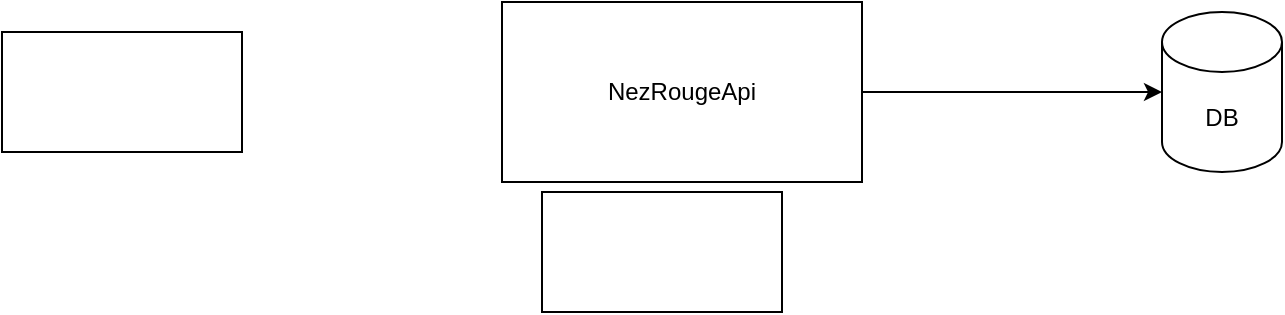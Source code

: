 <mxfile version="14.7.3" type="github">
  <diagram id="sghkH7AbGShoUOFtphz2" name="Page-1">
    <mxGraphModel dx="1102" dy="582" grid="1" gridSize="10" guides="1" tooltips="1" connect="1" arrows="1" fold="1" page="1" pageScale="1" pageWidth="827" pageHeight="1169" math="0" shadow="0">
      <root>
        <mxCell id="0" />
        <mxCell id="1" parent="0" />
        <mxCell id="CZ_mwQxecF1JwwqUDCua-5" style="edgeStyle=orthogonalEdgeStyle;rounded=0;orthogonalLoop=1;jettySize=auto;html=1;entryX=0;entryY=0.5;entryDx=0;entryDy=0;entryPerimeter=0;" edge="1" parent="1" source="CZ_mwQxecF1JwwqUDCua-2" target="CZ_mwQxecF1JwwqUDCua-4">
          <mxGeometry relative="1" as="geometry" />
        </mxCell>
        <mxCell id="CZ_mwQxecF1JwwqUDCua-2" value="NezRougeApi" style="rounded=0;whiteSpace=wrap;html=1;" vertex="1" parent="1">
          <mxGeometry x="290" y="145" width="180" height="90" as="geometry" />
        </mxCell>
        <mxCell id="CZ_mwQxecF1JwwqUDCua-3" value="" style="rounded=0;whiteSpace=wrap;html=1;" vertex="1" parent="1">
          <mxGeometry x="40" y="160" width="120" height="60" as="geometry" />
        </mxCell>
        <mxCell id="CZ_mwQxecF1JwwqUDCua-4" value="DB" style="shape=cylinder3;whiteSpace=wrap;html=1;boundedLbl=1;backgroundOutline=1;size=15;" vertex="1" parent="1">
          <mxGeometry x="620" y="150" width="60" height="80" as="geometry" />
        </mxCell>
        <mxCell id="CZ_mwQxecF1JwwqUDCua-6" value="" style="rounded=0;whiteSpace=wrap;html=1;" vertex="1" parent="1">
          <mxGeometry x="310" y="240" width="120" height="60" as="geometry" />
        </mxCell>
      </root>
    </mxGraphModel>
  </diagram>
</mxfile>
